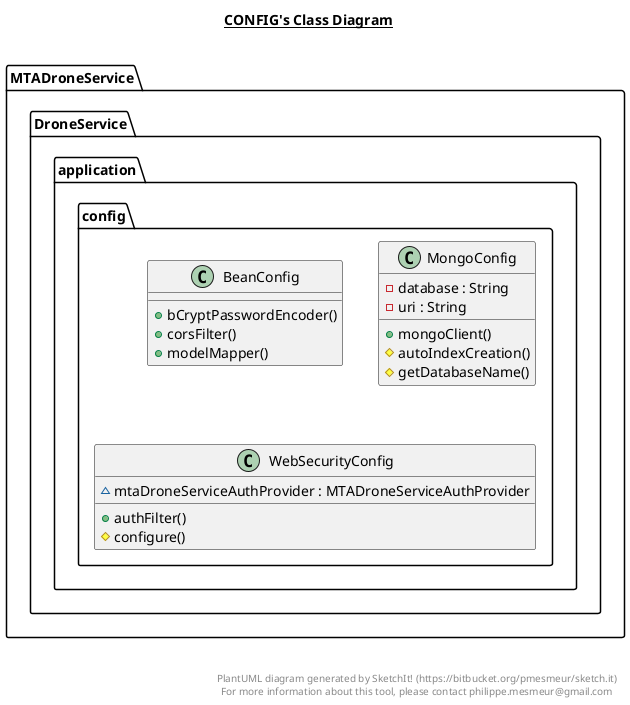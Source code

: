 @startuml

title __CONFIG's Class Diagram__\n

  namespace MTADroneService.DroneService.application {
    namespace config {
      class MTADroneService.DroneService.application.config.BeanConfig {
          + bCryptPasswordEncoder()
          + corsFilter()
          + modelMapper()
      }
    }
  }
  

  namespace MTADroneService.DroneService.application {
    namespace config {
      class MTADroneService.DroneService.application.config.MongoConfig {
          - database : String
          - uri : String
          + mongoClient()
          # autoIndexCreation()
          # getDatabaseName()
      }
    }
  }
  

  namespace MTADroneService.DroneService.application {
    namespace config {
      class MTADroneService.DroneService.application.config.WebSecurityConfig {
          ~ mtaDroneServiceAuthProvider : MTADroneServiceAuthProvider
          + authFilter()
          # configure()
      }
    }
  }
  



right footer


PlantUML diagram generated by SketchIt! (https://bitbucket.org/pmesmeur/sketch.it)
For more information about this tool, please contact philippe.mesmeur@gmail.com
endfooter

@enduml
